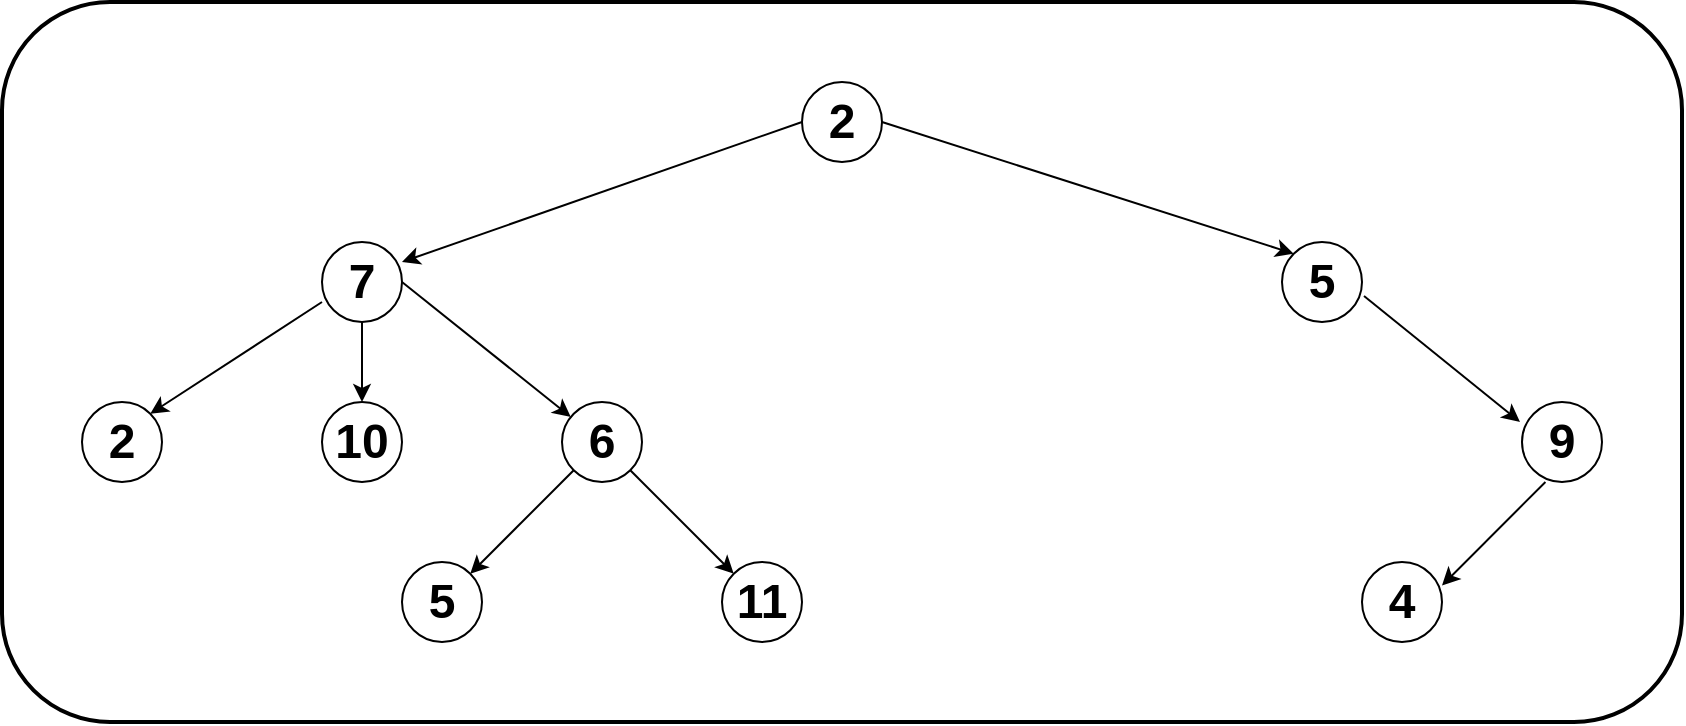 <mxfile version="20.0.1" type="github"><diagram name="Page-1" id="10a91c8b-09ff-31b1-d368-03940ed4cc9e"><mxGraphModel dx="1422" dy="741" grid="1" gridSize="10" guides="1" tooltips="1" connect="1" arrows="1" fold="1" page="1" pageScale="1" pageWidth="1100" pageHeight="850" background="none" math="0" shadow="0"><root><mxCell id="0"/><mxCell id="1" parent="0"/><mxCell id="_ipf3uEqs4oB8sV_UgcI-21" value="" style="rounded=1;whiteSpace=wrap;html=1;fontSize=24;fillColor=none;strokeWidth=2;glass=0;" parent="1" vertex="1"><mxGeometry x="80" y="40" width="840" height="360" as="geometry"/></mxCell><mxCell id="_ipf3uEqs4oB8sV_UgcI-1" value="&lt;b&gt;&lt;font style=&quot;font-size: 24px;&quot;&gt;2&lt;/font&gt;&lt;/b&gt;" style="ellipse;whiteSpace=wrap;html=1;aspect=fixed;" parent="1" vertex="1"><mxGeometry x="480" y="80" width="40" height="40" as="geometry"/></mxCell><mxCell id="_ipf3uEqs4oB8sV_UgcI-2" value="&lt;b&gt;&lt;font style=&quot;font-size: 24px;&quot;&gt;7&lt;/font&gt;&lt;/b&gt;" style="ellipse;whiteSpace=wrap;html=1;aspect=fixed;" parent="1" vertex="1"><mxGeometry x="240" y="160" width="40" height="40" as="geometry"/></mxCell><mxCell id="_ipf3uEqs4oB8sV_UgcI-3" value="&lt;font style=&quot;font-size: 24px;&quot;&gt;&lt;b&gt;2&lt;/b&gt;&lt;/font&gt;" style="ellipse;whiteSpace=wrap;html=1;aspect=fixed;" parent="1" vertex="1"><mxGeometry x="120" y="240" width="40" height="40" as="geometry"/></mxCell><mxCell id="_ipf3uEqs4oB8sV_UgcI-4" value="&lt;font style=&quot;font-size: 24px;&quot;&gt;&lt;b&gt;6&lt;/b&gt;&lt;/font&gt;" style="ellipse;whiteSpace=wrap;html=1;aspect=fixed;" parent="1" vertex="1"><mxGeometry x="360" y="240" width="40" height="40" as="geometry"/></mxCell><mxCell id="_ipf3uEqs4oB8sV_UgcI-5" value="&lt;b&gt;&lt;font style=&quot;font-size: 24px;&quot;&gt;5&lt;/font&gt;&lt;/b&gt;" style="ellipse;whiteSpace=wrap;html=1;aspect=fixed;" parent="1" vertex="1"><mxGeometry x="280" y="320" width="40" height="40" as="geometry"/></mxCell><mxCell id="_ipf3uEqs4oB8sV_UgcI-6" value="&lt;font style=&quot;font-size: 24px;&quot;&gt;&lt;b&gt;11&lt;/b&gt;&lt;/font&gt;" style="ellipse;whiteSpace=wrap;html=1;aspect=fixed;" parent="1" vertex="1"><mxGeometry x="440" y="320" width="40" height="40" as="geometry"/></mxCell><mxCell id="_ipf3uEqs4oB8sV_UgcI-7" value="&lt;b&gt;&lt;font style=&quot;font-size: 24px;&quot;&gt;5&lt;/font&gt;&lt;/b&gt;" style="ellipse;whiteSpace=wrap;html=1;aspect=fixed;" parent="1" vertex="1"><mxGeometry x="720" y="160" width="40" height="40" as="geometry"/></mxCell><mxCell id="_ipf3uEqs4oB8sV_UgcI-8" value="&lt;b&gt;&lt;font style=&quot;font-size: 24px;&quot;&gt;9&lt;/font&gt;&lt;/b&gt;" style="ellipse;whiteSpace=wrap;html=1;aspect=fixed;" parent="1" vertex="1"><mxGeometry x="840" y="240" width="40" height="40" as="geometry"/></mxCell><mxCell id="_ipf3uEqs4oB8sV_UgcI-10" value="&lt;font style=&quot;font-size: 24px;&quot;&gt;&lt;b&gt;4&lt;/b&gt;&lt;/font&gt;" style="ellipse;whiteSpace=wrap;html=1;aspect=fixed;" parent="1" vertex="1"><mxGeometry x="760" y="320" width="40" height="40" as="geometry"/></mxCell><mxCell id="_ipf3uEqs4oB8sV_UgcI-12" value="" style="endArrow=classic;html=1;rounded=0;fontSize=24;" parent="1" edge="1"><mxGeometry width="50" height="50" relative="1" as="geometry"><mxPoint x="480" y="100" as="sourcePoint"/><mxPoint x="280" y="170" as="targetPoint"/></mxGeometry></mxCell><mxCell id="_ipf3uEqs4oB8sV_UgcI-13" value="" style="endArrow=classic;html=1;rounded=0;fontSize=24;exitX=1;exitY=0.5;exitDx=0;exitDy=0;entryX=0;entryY=0;entryDx=0;entryDy=0;" parent="1" source="_ipf3uEqs4oB8sV_UgcI-1" target="_ipf3uEqs4oB8sV_UgcI-7" edge="1"><mxGeometry width="50" height="50" relative="1" as="geometry"><mxPoint x="665.86" y="120" as="sourcePoint"/><mxPoint x="460.002" y="185.858" as="targetPoint"/></mxGeometry></mxCell><mxCell id="_ipf3uEqs4oB8sV_UgcI-14" value="" style="endArrow=classic;html=1;rounded=0;fontSize=24;entryX=1;entryY=0;entryDx=0;entryDy=0;" parent="1" target="_ipf3uEqs4oB8sV_UgcI-3" edge="1"><mxGeometry width="50" height="50" relative="1" as="geometry"><mxPoint x="240" y="190" as="sourcePoint"/><mxPoint x="284.142" y="175.858" as="targetPoint"/></mxGeometry></mxCell><mxCell id="_ipf3uEqs4oB8sV_UgcI-15" value="" style="endArrow=classic;html=1;rounded=0;fontSize=24;entryX=1;entryY=0;entryDx=0;entryDy=0;exitX=0;exitY=1;exitDx=0;exitDy=0;" parent="1" source="_ipf3uEqs4oB8sV_UgcI-4" target="_ipf3uEqs4oB8sV_UgcI-5" edge="1"><mxGeometry width="50" height="50" relative="1" as="geometry"><mxPoint x="500" y="120" as="sourcePoint"/><mxPoint x="294.142" y="185.858" as="targetPoint"/></mxGeometry></mxCell><mxCell id="_ipf3uEqs4oB8sV_UgcI-16" value="" style="endArrow=classic;html=1;rounded=0;fontSize=24;entryX=1;entryY=0;entryDx=0;entryDy=0;exitX=0;exitY=1;exitDx=0;exitDy=0;" parent="1" edge="1"><mxGeometry width="50" height="50" relative="1" as="geometry"><mxPoint x="851.718" y="280.002" as="sourcePoint"/><mxPoint x="800.002" y="331.718" as="targetPoint"/></mxGeometry></mxCell><mxCell id="_ipf3uEqs4oB8sV_UgcI-17" value="" style="endArrow=classic;html=1;rounded=0;fontSize=24;exitX=1;exitY=1;exitDx=0;exitDy=0;entryX=0;entryY=0;entryDx=0;entryDy=0;" parent="1" source="_ipf3uEqs4oB8sV_UgcI-4" target="_ipf3uEqs4oB8sV_UgcI-6" edge="1"><mxGeometry width="50" height="50" relative="1" as="geometry"><mxPoint x="520" y="450" as="sourcePoint"/><mxPoint x="570" y="400" as="targetPoint"/></mxGeometry></mxCell><mxCell id="_ipf3uEqs4oB8sV_UgcI-19" value="" style="endArrow=classic;html=1;rounded=0;fontSize=24;exitX=1;exitY=0.5;exitDx=0;exitDy=0;" parent="1" source="_ipf3uEqs4oB8sV_UgcI-2" target="_ipf3uEqs4oB8sV_UgcI-4" edge="1"><mxGeometry width="50" height="50" relative="1" as="geometry"><mxPoint x="290" y="190" as="sourcePoint"/><mxPoint x="375.86" y="160" as="targetPoint"/></mxGeometry></mxCell><mxCell id="_ipf3uEqs4oB8sV_UgcI-20" value="" style="endArrow=classic;html=1;rounded=0;fontSize=24;entryX=-0.025;entryY=0.25;entryDx=0;entryDy=0;entryPerimeter=0;exitX=1.025;exitY=0.675;exitDx=0;exitDy=0;exitPerimeter=0;" parent="1" source="_ipf3uEqs4oB8sV_UgcI-7" target="_ipf3uEqs4oB8sV_UgcI-8" edge="1"><mxGeometry width="50" height="50" relative="1" as="geometry"><mxPoint x="520" y="450" as="sourcePoint"/><mxPoint x="570" y="400" as="targetPoint"/></mxGeometry></mxCell><mxCell id="TwCzcCK1r7HmWiPWqcZy-1" value="&lt;font style=&quot;font-size: 24px;&quot;&gt;&lt;b&gt;10&lt;/b&gt;&lt;/font&gt;" style="ellipse;whiteSpace=wrap;html=1;aspect=fixed;" vertex="1" parent="1"><mxGeometry x="240" y="240" width="40" height="40" as="geometry"/></mxCell><mxCell id="TwCzcCK1r7HmWiPWqcZy-2" value="" style="endArrow=classic;html=1;rounded=0;fontSize=24;exitX=0.5;exitY=1;exitDx=0;exitDy=0;entryX=0.5;entryY=0;entryDx=0;entryDy=0;" edge="1" parent="1" source="_ipf3uEqs4oB8sV_UgcI-2" target="TwCzcCK1r7HmWiPWqcZy-1"><mxGeometry width="50" height="50" relative="1" as="geometry"><mxPoint x="200" y="280" as="sourcePoint"/><mxPoint x="250" y="230" as="targetPoint"/></mxGeometry></mxCell></root></mxGraphModel></diagram></mxfile>